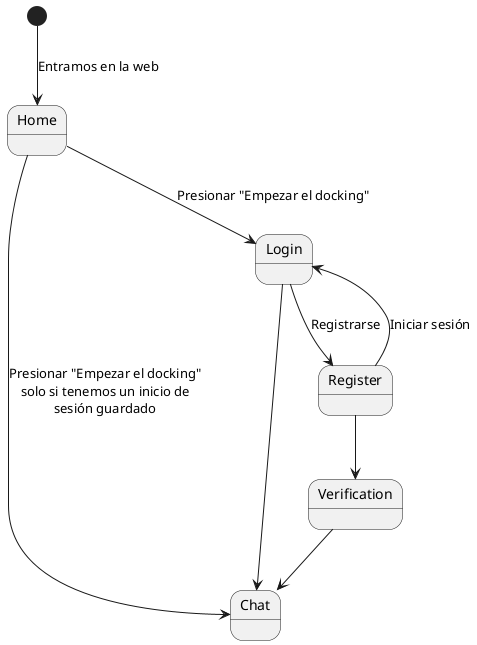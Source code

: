 @startuml State Diagram for the web

[*] --> Home : Entramos en la web
Home --> Chat : Presionar "Empezar el docking"\nsolo si tenemos un inicio de\nsesión guardado
Home --> Login : Presionar "Empezar el docking"
Login --> Register : Registrarse
Register --> Login : Iniciar sesión
Register --> Verification
Verification--> Chat
Login --> Chat

@enduml